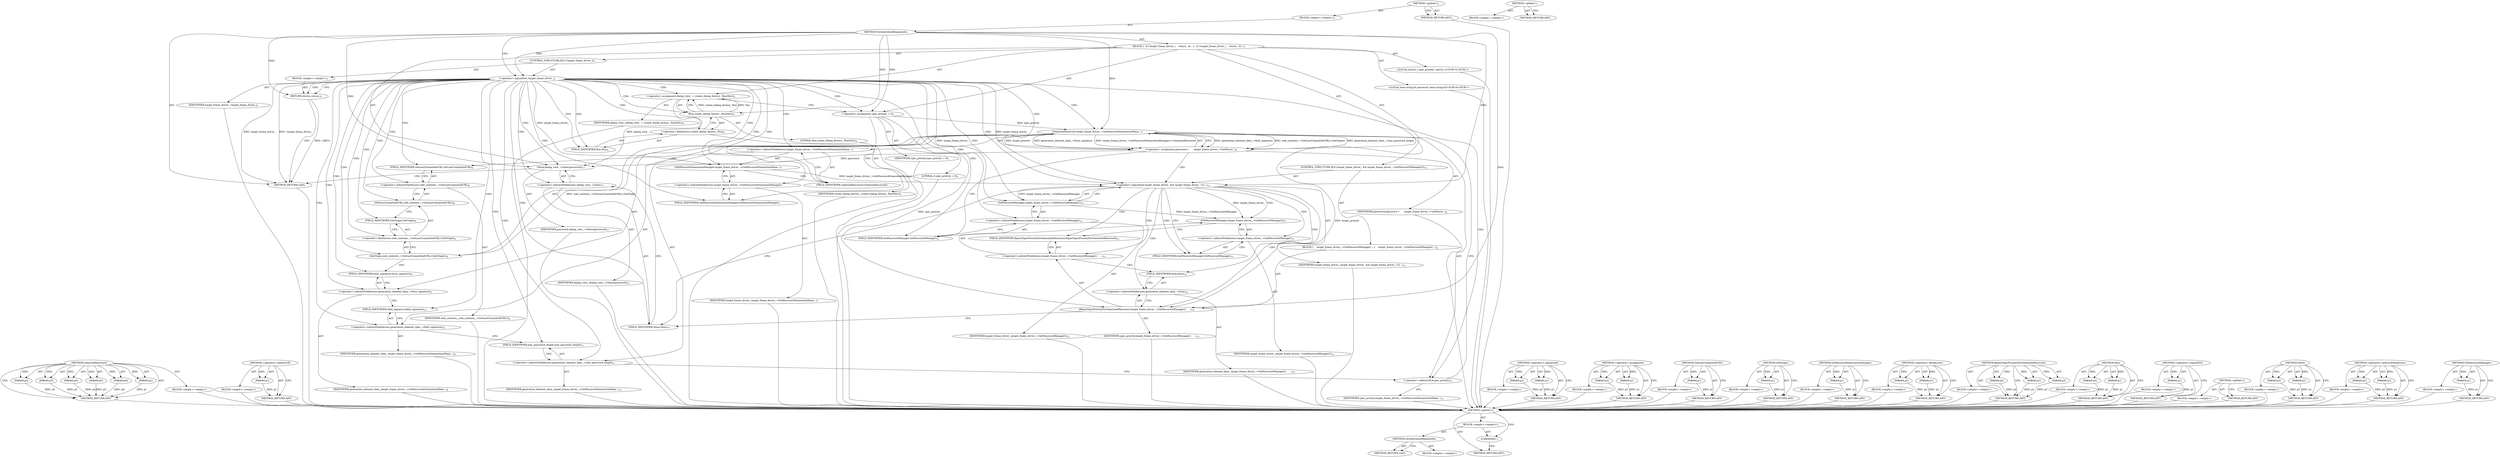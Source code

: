 digraph "&lt;global&gt;" {
vulnerable_118 [label=<(METHOD,GeneratePassword)>];
vulnerable_119 [label=<(PARAM,p1)>];
vulnerable_120 [label=<(PARAM,p2)>];
vulnerable_121 [label=<(PARAM,p3)>];
vulnerable_122 [label=<(PARAM,p4)>];
vulnerable_123 [label=<(PARAM,p5)>];
vulnerable_124 [label=<(PARAM,p6)>];
vulnerable_125 [label=<(BLOCK,&lt;empty&gt;,&lt;empty&gt;)>];
vulnerable_126 [label=<(METHOD_RETURN,ANY)>];
vulnerable_144 [label=<(METHOD,&lt;operator&gt;.addressOf)>];
vulnerable_145 [label=<(PARAM,p1)>];
vulnerable_146 [label=<(BLOCK,&lt;empty&gt;,&lt;empty&gt;)>];
vulnerable_147 [label=<(METHOD_RETURN,ANY)>];
vulnerable_6 [label=<(METHOD,&lt;global&gt;)<SUB>1</SUB>>];
vulnerable_7 [label=<(BLOCK,&lt;empty&gt;,&lt;empty&gt;)<SUB>1</SUB>>];
vulnerable_8 [label=<(METHOD,OnGenerationRequested)<SUB>1</SUB>>];
vulnerable_9 [label=<(BLOCK,{
  if (!target_frame_driver_)
    return;
  di...,{
  if (!target_frame_driver_)
    return;
  di...)<SUB>1</SUB>>];
vulnerable_10 [label=<(CONTROL_STRUCTURE,IF,if (!target_frame_driver_))<SUB>2</SUB>>];
vulnerable_11 [label=<(&lt;operator&gt;.logicalNot,!target_frame_driver_)<SUB>2</SUB>>];
vulnerable_12 [label=<(IDENTIFIER,target_frame_driver_,!target_frame_driver_)<SUB>2</SUB>>];
vulnerable_13 [label=<(BLOCK,&lt;empty&gt;,&lt;empty&gt;)<SUB>3</SUB>>];
vulnerable_14 [label=<(RETURN,return;,return;)<SUB>3</SUB>>];
vulnerable_15 [label=<(&lt;operator&gt;.assignment,dialog_view_ = create_dialog_factory_.Run(this))<SUB>4</SUB>>];
vulnerable_16 [label=<(IDENTIFIER,dialog_view_,dialog_view_ = create_dialog_factory_.Run(this))<SUB>4</SUB>>];
vulnerable_17 [label=<(Run,create_dialog_factory_.Run(this))<SUB>4</SUB>>];
vulnerable_18 [label=<(&lt;operator&gt;.fieldAccess,create_dialog_factory_.Run)<SUB>4</SUB>>];
vulnerable_19 [label=<(IDENTIFIER,create_dialog_factory_,create_dialog_factory_.Run(this))<SUB>4</SUB>>];
vulnerable_20 [label=<(FIELD_IDENTIFIER,Run,Run)<SUB>4</SUB>>];
vulnerable_21 [label=<(LITERAL,this,create_dialog_factory_.Run(this))<SUB>4</SUB>>];
vulnerable_22 [label="<(LOCAL,uint32_t spec_priority: uint32_t)<SUB>5</SUB>>"];
vulnerable_23 [label=<(&lt;operator&gt;.assignment,spec_priority = 0)<SUB>5</SUB>>];
vulnerable_24 [label=<(IDENTIFIER,spec_priority,spec_priority = 0)<SUB>5</SUB>>];
vulnerable_25 [label=<(LITERAL,0,spec_priority = 0)<SUB>5</SUB>>];
vulnerable_26 [label="<(LOCAL,base.string16 password: base.string16)<SUB>6</SUB>>"];
vulnerable_27 [label=<(&lt;operator&gt;.assignment,password =
      target_frame_driver_-&gt;GetPassw...)<SUB>6</SUB>>];
vulnerable_28 [label=<(IDENTIFIER,password,password =
      target_frame_driver_-&gt;GetPassw...)<SUB>6</SUB>>];
vulnerable_29 [label=<(GeneratePassword,target_frame_driver_-&gt;GetPasswordGenerationMana...)<SUB>7</SUB>>];
vulnerable_30 [label=<(&lt;operator&gt;.indirectFieldAccess,target_frame_driver_-&gt;GetPasswordGenerationMana...)<SUB>7</SUB>>];
vulnerable_31 [label=<(GetPasswordGenerationManager,target_frame_driver_-&gt;GetPasswordGenerationMana...)<SUB>7</SUB>>];
vulnerable_32 [label=<(&lt;operator&gt;.indirectFieldAccess,target_frame_driver_-&gt;GetPasswordGenerationManager)<SUB>7</SUB>>];
vulnerable_33 [label=<(IDENTIFIER,target_frame_driver_,target_frame_driver_-&gt;GetPasswordGenerationMana...)<SUB>7</SUB>>];
vulnerable_34 [label=<(FIELD_IDENTIFIER,GetPasswordGenerationManager,GetPasswordGenerationManager)<SUB>7</SUB>>];
vulnerable_35 [label=<(FIELD_IDENTIFIER,GeneratePassword,GeneratePassword)<SUB>7</SUB>>];
vulnerable_36 [label=<(GetOrigin,web_contents_-&gt;GetLastCommittedURL().GetOrigin())<SUB>8</SUB>>];
vulnerable_37 [label=<(&lt;operator&gt;.fieldAccess,web_contents_-&gt;GetLastCommittedURL().GetOrigin)<SUB>8</SUB>>];
vulnerable_38 [label=<(GetLastCommittedURL,web_contents_-&gt;GetLastCommittedURL())<SUB>8</SUB>>];
vulnerable_39 [label=<(&lt;operator&gt;.indirectFieldAccess,web_contents_-&gt;GetLastCommittedURL)<SUB>8</SUB>>];
vulnerable_40 [label=<(IDENTIFIER,web_contents_,web_contents_-&gt;GetLastCommittedURL())<SUB>8</SUB>>];
vulnerable_41 [label=<(FIELD_IDENTIFIER,GetLastCommittedURL,GetLastCommittedURL)<SUB>8</SUB>>];
vulnerable_42 [label=<(FIELD_IDENTIFIER,GetOrigin,GetOrigin)<SUB>8</SUB>>];
vulnerable_43 [label=<(&lt;operator&gt;.indirectFieldAccess,generation_element_data_-&gt;form_signature)<SUB>9</SUB>>];
vulnerable_44 [label=<(IDENTIFIER,generation_element_data_,target_frame_driver_-&gt;GetPasswordGenerationMana...)<SUB>9</SUB>>];
vulnerable_45 [label=<(FIELD_IDENTIFIER,form_signature,form_signature)<SUB>9</SUB>>];
vulnerable_46 [label=<(&lt;operator&gt;.indirectFieldAccess,generation_element_data_-&gt;field_signature)<SUB>10</SUB>>];
vulnerable_47 [label=<(IDENTIFIER,generation_element_data_,target_frame_driver_-&gt;GetPasswordGenerationMana...)<SUB>10</SUB>>];
vulnerable_48 [label=<(FIELD_IDENTIFIER,field_signature,field_signature)<SUB>10</SUB>>];
vulnerable_49 [label=<(&lt;operator&gt;.indirectFieldAccess,generation_element_data_-&gt;max_password_length)<SUB>11</SUB>>];
vulnerable_50 [label=<(IDENTIFIER,generation_element_data_,target_frame_driver_-&gt;GetPasswordGenerationMana...)<SUB>11</SUB>>];
vulnerable_51 [label=<(FIELD_IDENTIFIER,max_password_length,max_password_length)<SUB>11</SUB>>];
vulnerable_52 [label=<(&lt;operator&gt;.addressOf,&amp;spec_priority)<SUB>11</SUB>>];
vulnerable_53 [label=<(IDENTIFIER,spec_priority,target_frame_driver_-&gt;GetPasswordGenerationMana...)<SUB>11</SUB>>];
vulnerable_54 [label=<(CONTROL_STRUCTURE,IF,if (target_frame_driver_ &amp;&amp; target_frame_driver_-&gt;GetPasswordManager()))<SUB>12</SUB>>];
vulnerable_55 [label=<(&lt;operator&gt;.logicalAnd,target_frame_driver_ &amp;&amp; target_frame_driver_-&gt;G...)<SUB>12</SUB>>];
vulnerable_56 [label=<(IDENTIFIER,target_frame_driver_,target_frame_driver_ &amp;&amp; target_frame_driver_-&gt;G...)<SUB>12</SUB>>];
vulnerable_57 [label=<(GetPasswordManager,target_frame_driver_-&gt;GetPasswordManager())<SUB>12</SUB>>];
vulnerable_58 [label=<(&lt;operator&gt;.indirectFieldAccess,target_frame_driver_-&gt;GetPasswordManager)<SUB>12</SUB>>];
vulnerable_59 [label=<(IDENTIFIER,target_frame_driver_,target_frame_driver_-&gt;GetPasswordManager())<SUB>12</SUB>>];
vulnerable_60 [label=<(FIELD_IDENTIFIER,GetPasswordManager,GetPasswordManager)<SUB>12</SUB>>];
vulnerable_61 [label=<(BLOCK,{
    target_frame_driver_-&gt;GetPasswordManager(...,{
    target_frame_driver_-&gt;GetPasswordManager(...)<SUB>12</SUB>>];
vulnerable_62 [label=<(ReportSpecPriorityForGeneratedPassword,target_frame_driver_-&gt;GetPasswordManager()
    ...)<SUB>13</SUB>>];
vulnerable_63 [label=<(&lt;operator&gt;.indirectFieldAccess,target_frame_driver_-&gt;GetPasswordManager()
    ...)<SUB>13</SUB>>];
vulnerable_64 [label=<(GetPasswordManager,target_frame_driver_-&gt;GetPasswordManager())<SUB>13</SUB>>];
vulnerable_65 [label=<(&lt;operator&gt;.indirectFieldAccess,target_frame_driver_-&gt;GetPasswordManager)<SUB>13</SUB>>];
vulnerable_66 [label=<(IDENTIFIER,target_frame_driver_,target_frame_driver_-&gt;GetPasswordManager())<SUB>13</SUB>>];
vulnerable_67 [label=<(FIELD_IDENTIFIER,GetPasswordManager,GetPasswordManager)<SUB>13</SUB>>];
vulnerable_68 [label=<(FIELD_IDENTIFIER,ReportSpecPriorityForGeneratedPassword,ReportSpecPriorityForGeneratedPassword)<SUB>13</SUB>>];
vulnerable_69 [label=<(&lt;operator&gt;.indirectFieldAccess,generation_element_data_-&gt;form)<SUB>14</SUB>>];
vulnerable_70 [label=<(IDENTIFIER,generation_element_data_,target_frame_driver_-&gt;GetPasswordManager()
    ...)<SUB>14</SUB>>];
vulnerable_71 [label=<(FIELD_IDENTIFIER,form,form)<SUB>14</SUB>>];
vulnerable_72 [label=<(IDENTIFIER,spec_priority,target_frame_driver_-&gt;GetPasswordManager()
    ...)<SUB>15</SUB>>];
vulnerable_73 [label=<(Show,dialog_view_-&gt;Show(password))<SUB>17</SUB>>];
vulnerable_74 [label=<(&lt;operator&gt;.indirectFieldAccess,dialog_view_-&gt;Show)<SUB>17</SUB>>];
vulnerable_75 [label=<(IDENTIFIER,dialog_view_,dialog_view_-&gt;Show(password))<SUB>17</SUB>>];
vulnerable_76 [label=<(FIELD_IDENTIFIER,Show,Show)<SUB>17</SUB>>];
vulnerable_77 [label=<(IDENTIFIER,password,dialog_view_-&gt;Show(password))<SUB>17</SUB>>];
vulnerable_78 [label=<(METHOD_RETURN,void)<SUB>1</SUB>>];
vulnerable_80 [label=<(METHOD_RETURN,ANY)<SUB>1</SUB>>];
vulnerable_148 [label=<(METHOD,&lt;operator&gt;.logicalAnd)>];
vulnerable_149 [label=<(PARAM,p1)>];
vulnerable_150 [label=<(PARAM,p2)>];
vulnerable_151 [label=<(BLOCK,&lt;empty&gt;,&lt;empty&gt;)>];
vulnerable_152 [label=<(METHOD_RETURN,ANY)>];
vulnerable_103 [label=<(METHOD,&lt;operator&gt;.assignment)>];
vulnerable_104 [label=<(PARAM,p1)>];
vulnerable_105 [label=<(PARAM,p2)>];
vulnerable_106 [label=<(BLOCK,&lt;empty&gt;,&lt;empty&gt;)>];
vulnerable_107 [label=<(METHOD_RETURN,ANY)>];
vulnerable_140 [label=<(METHOD,GetLastCommittedURL)>];
vulnerable_141 [label=<(PARAM,p1)>];
vulnerable_142 [label=<(BLOCK,&lt;empty&gt;,&lt;empty&gt;)>];
vulnerable_143 [label=<(METHOD_RETURN,ANY)>];
vulnerable_136 [label=<(METHOD,GetOrigin)>];
vulnerable_137 [label=<(PARAM,p1)>];
vulnerable_138 [label=<(BLOCK,&lt;empty&gt;,&lt;empty&gt;)>];
vulnerable_139 [label=<(METHOD_RETURN,ANY)>];
vulnerable_132 [label=<(METHOD,GetPasswordGenerationManager)>];
vulnerable_133 [label=<(PARAM,p1)>];
vulnerable_134 [label=<(BLOCK,&lt;empty&gt;,&lt;empty&gt;)>];
vulnerable_135 [label=<(METHOD_RETURN,ANY)>];
vulnerable_113 [label=<(METHOD,&lt;operator&gt;.fieldAccess)>];
vulnerable_114 [label=<(PARAM,p1)>];
vulnerable_115 [label=<(PARAM,p2)>];
vulnerable_116 [label=<(BLOCK,&lt;empty&gt;,&lt;empty&gt;)>];
vulnerable_117 [label=<(METHOD_RETURN,ANY)>];
vulnerable_157 [label=<(METHOD,ReportSpecPriorityForGeneratedPassword)>];
vulnerable_158 [label=<(PARAM,p1)>];
vulnerable_159 [label=<(PARAM,p2)>];
vulnerable_160 [label=<(PARAM,p3)>];
vulnerable_161 [label=<(BLOCK,&lt;empty&gt;,&lt;empty&gt;)>];
vulnerable_162 [label=<(METHOD_RETURN,ANY)>];
vulnerable_108 [label=<(METHOD,Run)>];
vulnerable_109 [label=<(PARAM,p1)>];
vulnerable_110 [label=<(PARAM,p2)>];
vulnerable_111 [label=<(BLOCK,&lt;empty&gt;,&lt;empty&gt;)>];
vulnerable_112 [label=<(METHOD_RETURN,ANY)>];
vulnerable_99 [label=<(METHOD,&lt;operator&gt;.logicalNot)>];
vulnerable_100 [label=<(PARAM,p1)>];
vulnerable_101 [label=<(BLOCK,&lt;empty&gt;,&lt;empty&gt;)>];
vulnerable_102 [label=<(METHOD_RETURN,ANY)>];
vulnerable_93 [label=<(METHOD,&lt;global&gt;)<SUB>1</SUB>>];
vulnerable_94 [label=<(BLOCK,&lt;empty&gt;,&lt;empty&gt;)>];
vulnerable_95 [label=<(METHOD_RETURN,ANY)>];
vulnerable_163 [label=<(METHOD,Show)>];
vulnerable_164 [label=<(PARAM,p1)>];
vulnerable_165 [label=<(PARAM,p2)>];
vulnerable_166 [label=<(BLOCK,&lt;empty&gt;,&lt;empty&gt;)>];
vulnerable_167 [label=<(METHOD_RETURN,ANY)>];
vulnerable_127 [label=<(METHOD,&lt;operator&gt;.indirectFieldAccess)>];
vulnerable_128 [label=<(PARAM,p1)>];
vulnerable_129 [label=<(PARAM,p2)>];
vulnerable_130 [label=<(BLOCK,&lt;empty&gt;,&lt;empty&gt;)>];
vulnerable_131 [label=<(METHOD_RETURN,ANY)>];
vulnerable_153 [label=<(METHOD,GetPasswordManager)>];
vulnerable_154 [label=<(PARAM,p1)>];
vulnerable_155 [label=<(BLOCK,&lt;empty&gt;,&lt;empty&gt;)>];
vulnerable_156 [label=<(METHOD_RETURN,ANY)>];
fixed_6 [label=<(METHOD,&lt;global&gt;)<SUB>1</SUB>>];
fixed_7 [label=<(BLOCK,&lt;empty&gt;,&lt;empty&gt;)<SUB>1</SUB>>];
fixed_8 [label=<(METHOD,OnGenerationRequested)<SUB>1</SUB>>];
fixed_9 [label=<(BLOCK,&lt;empty&gt;,&lt;empty&gt;)>];
fixed_10 [label=<(METHOD_RETURN,void)<SUB>1</SUB>>];
fixed_12 [label=<(UNKNOWN,,)>];
fixed_13 [label=<(METHOD_RETURN,ANY)<SUB>1</SUB>>];
fixed_20 [label=<(METHOD,&lt;global&gt;)<SUB>1</SUB>>];
fixed_21 [label=<(BLOCK,&lt;empty&gt;,&lt;empty&gt;)>];
fixed_22 [label=<(METHOD_RETURN,ANY)>];
vulnerable_118 -> vulnerable_119  [key=0, label="AST: "];
vulnerable_118 -> vulnerable_119  [key=1, label="DDG: "];
vulnerable_118 -> vulnerable_125  [key=0, label="AST: "];
vulnerable_118 -> vulnerable_120  [key=0, label="AST: "];
vulnerable_118 -> vulnerable_120  [key=1, label="DDG: "];
vulnerable_118 -> vulnerable_126  [key=0, label="AST: "];
vulnerable_118 -> vulnerable_126  [key=1, label="CFG: "];
vulnerable_118 -> vulnerable_121  [key=0, label="AST: "];
vulnerable_118 -> vulnerable_121  [key=1, label="DDG: "];
vulnerable_118 -> vulnerable_122  [key=0, label="AST: "];
vulnerable_118 -> vulnerable_122  [key=1, label="DDG: "];
vulnerable_118 -> vulnerable_123  [key=0, label="AST: "];
vulnerable_118 -> vulnerable_123  [key=1, label="DDG: "];
vulnerable_118 -> vulnerable_124  [key=0, label="AST: "];
vulnerable_118 -> vulnerable_124  [key=1, label="DDG: "];
vulnerable_119 -> vulnerable_126  [key=0, label="DDG: p1"];
vulnerable_120 -> vulnerable_126  [key=0, label="DDG: p2"];
vulnerable_121 -> vulnerable_126  [key=0, label="DDG: p3"];
vulnerable_122 -> vulnerable_126  [key=0, label="DDG: p4"];
vulnerable_123 -> vulnerable_126  [key=0, label="DDG: p5"];
vulnerable_124 -> vulnerable_126  [key=0, label="DDG: p6"];
vulnerable_125 -> fixed_6  [key=0];
vulnerable_126 -> fixed_6  [key=0];
vulnerable_144 -> vulnerable_145  [key=0, label="AST: "];
vulnerable_144 -> vulnerable_145  [key=1, label="DDG: "];
vulnerable_144 -> vulnerable_146  [key=0, label="AST: "];
vulnerable_144 -> vulnerable_147  [key=0, label="AST: "];
vulnerable_144 -> vulnerable_147  [key=1, label="CFG: "];
vulnerable_145 -> vulnerable_147  [key=0, label="DDG: p1"];
vulnerable_146 -> fixed_6  [key=0];
vulnerable_147 -> fixed_6  [key=0];
vulnerable_6 -> vulnerable_7  [key=0, label="AST: "];
vulnerable_6 -> vulnerable_80  [key=0, label="AST: "];
vulnerable_6 -> vulnerable_80  [key=1, label="CFG: "];
vulnerable_7 -> vulnerable_8  [key=0, label="AST: "];
vulnerable_8 -> vulnerable_9  [key=0, label="AST: "];
vulnerable_8 -> vulnerable_78  [key=0, label="AST: "];
vulnerable_8 -> vulnerable_11  [key=0, label="CFG: "];
vulnerable_8 -> vulnerable_11  [key=1, label="DDG: "];
vulnerable_8 -> vulnerable_23  [key=0, label="DDG: "];
vulnerable_8 -> vulnerable_73  [key=0, label="DDG: "];
vulnerable_8 -> vulnerable_14  [key=0, label="DDG: "];
vulnerable_8 -> vulnerable_17  [key=0, label="DDG: "];
vulnerable_8 -> vulnerable_29  [key=0, label="DDG: "];
vulnerable_8 -> vulnerable_55  [key=0, label="DDG: "];
vulnerable_8 -> vulnerable_62  [key=0, label="DDG: "];
vulnerable_9 -> vulnerable_10  [key=0, label="AST: "];
vulnerable_9 -> vulnerable_15  [key=0, label="AST: "];
vulnerable_9 -> vulnerable_22  [key=0, label="AST: "];
vulnerable_9 -> vulnerable_23  [key=0, label="AST: "];
vulnerable_9 -> vulnerable_26  [key=0, label="AST: "];
vulnerable_9 -> vulnerable_27  [key=0, label="AST: "];
vulnerable_9 -> vulnerable_54  [key=0, label="AST: "];
vulnerable_9 -> vulnerable_73  [key=0, label="AST: "];
vulnerable_10 -> vulnerable_11  [key=0, label="AST: "];
vulnerable_10 -> vulnerable_13  [key=0, label="AST: "];
vulnerable_11 -> vulnerable_12  [key=0, label="AST: "];
vulnerable_11 -> vulnerable_14  [key=0, label="CFG: "];
vulnerable_11 -> vulnerable_14  [key=1, label="CDG: "];
vulnerable_11 -> vulnerable_20  [key=0, label="CFG: "];
vulnerable_11 -> vulnerable_20  [key=1, label="CDG: "];
vulnerable_11 -> vulnerable_78  [key=0, label="DDG: target_frame_driver_"];
vulnerable_11 -> vulnerable_78  [key=1, label="DDG: !target_frame_driver_"];
vulnerable_11 -> vulnerable_55  [key=0, label="DDG: target_frame_driver_"];
vulnerable_11 -> vulnerable_55  [key=1, label="CDG: "];
vulnerable_11 -> vulnerable_57  [key=0, label="DDG: target_frame_driver_"];
vulnerable_11 -> vulnerable_57  [key=1, label="CDG: "];
vulnerable_11 -> vulnerable_31  [key=0, label="DDG: target_frame_driver_"];
vulnerable_11 -> vulnerable_31  [key=1, label="CDG: "];
vulnerable_11 -> vulnerable_17  [key=0, label="CDG: "];
vulnerable_11 -> vulnerable_15  [key=0, label="CDG: "];
vulnerable_11 -> vulnerable_30  [key=0, label="CDG: "];
vulnerable_11 -> vulnerable_34  [key=0, label="CDG: "];
vulnerable_11 -> vulnerable_48  [key=0, label="CDG: "];
vulnerable_11 -> vulnerable_32  [key=0, label="CDG: "];
vulnerable_11 -> vulnerable_49  [key=0, label="CDG: "];
vulnerable_11 -> vulnerable_73  [key=0, label="CDG: "];
vulnerable_11 -> vulnerable_42  [key=0, label="CDG: "];
vulnerable_11 -> vulnerable_51  [key=0, label="CDG: "];
vulnerable_11 -> vulnerable_52  [key=0, label="CDG: "];
vulnerable_11 -> vulnerable_37  [key=0, label="CDG: "];
vulnerable_11 -> vulnerable_46  [key=0, label="CDG: "];
vulnerable_11 -> vulnerable_38  [key=0, label="CDG: "];
vulnerable_11 -> vulnerable_74  [key=0, label="CDG: "];
vulnerable_11 -> vulnerable_45  [key=0, label="CDG: "];
vulnerable_11 -> vulnerable_27  [key=0, label="CDG: "];
vulnerable_11 -> vulnerable_29  [key=0, label="CDG: "];
vulnerable_11 -> vulnerable_76  [key=0, label="CDG: "];
vulnerable_11 -> vulnerable_18  [key=0, label="CDG: "];
vulnerable_11 -> vulnerable_35  [key=0, label="CDG: "];
vulnerable_11 -> vulnerable_43  [key=0, label="CDG: "];
vulnerable_11 -> vulnerable_23  [key=0, label="CDG: "];
vulnerable_11 -> vulnerable_36  [key=0, label="CDG: "];
vulnerable_11 -> vulnerable_41  [key=0, label="CDG: "];
vulnerable_11 -> vulnerable_39  [key=0, label="CDG: "];
vulnerable_11 -> vulnerable_60  [key=0, label="CDG: "];
vulnerable_11 -> vulnerable_58  [key=0, label="CDG: "];
vulnerable_12 -> fixed_6  [key=0];
vulnerable_13 -> vulnerable_14  [key=0, label="AST: "];
vulnerable_14 -> vulnerable_78  [key=0, label="CFG: "];
vulnerable_14 -> vulnerable_78  [key=1, label="DDG: &lt;RET&gt;"];
vulnerable_15 -> vulnerable_16  [key=0, label="AST: "];
vulnerable_15 -> vulnerable_17  [key=0, label="AST: "];
vulnerable_15 -> vulnerable_23  [key=0, label="CFG: "];
vulnerable_15 -> vulnerable_73  [key=0, label="DDG: dialog_view_"];
vulnerable_16 -> fixed_6  [key=0];
vulnerable_17 -> vulnerable_18  [key=0, label="AST: "];
vulnerable_17 -> vulnerable_21  [key=0, label="AST: "];
vulnerable_17 -> vulnerable_15  [key=0, label="CFG: "];
vulnerable_17 -> vulnerable_15  [key=1, label="DDG: create_dialog_factory_.Run"];
vulnerable_17 -> vulnerable_15  [key=2, label="DDG: this"];
vulnerable_18 -> vulnerable_19  [key=0, label="AST: "];
vulnerable_18 -> vulnerable_20  [key=0, label="AST: "];
vulnerable_18 -> vulnerable_17  [key=0, label="CFG: "];
vulnerable_19 -> fixed_6  [key=0];
vulnerable_20 -> vulnerable_18  [key=0, label="CFG: "];
vulnerable_21 -> fixed_6  [key=0];
vulnerable_22 -> fixed_6  [key=0];
vulnerable_23 -> vulnerable_24  [key=0, label="AST: "];
vulnerable_23 -> vulnerable_25  [key=0, label="AST: "];
vulnerable_23 -> vulnerable_34  [key=0, label="CFG: "];
vulnerable_23 -> vulnerable_29  [key=0, label="DDG: spec_priority"];
vulnerable_23 -> vulnerable_62  [key=0, label="DDG: spec_priority"];
vulnerable_24 -> fixed_6  [key=0];
vulnerable_25 -> fixed_6  [key=0];
vulnerable_26 -> fixed_6  [key=0];
vulnerable_27 -> vulnerable_28  [key=0, label="AST: "];
vulnerable_27 -> vulnerable_29  [key=0, label="AST: "];
vulnerable_27 -> vulnerable_55  [key=0, label="CFG: "];
vulnerable_27 -> vulnerable_60  [key=0, label="CFG: "];
vulnerable_27 -> vulnerable_73  [key=0, label="DDG: password"];
vulnerable_28 -> fixed_6  [key=0];
vulnerable_29 -> vulnerable_30  [key=0, label="AST: "];
vulnerable_29 -> vulnerable_36  [key=0, label="AST: "];
vulnerable_29 -> vulnerable_43  [key=0, label="AST: "];
vulnerable_29 -> vulnerable_46  [key=0, label="AST: "];
vulnerable_29 -> vulnerable_49  [key=0, label="AST: "];
vulnerable_29 -> vulnerable_52  [key=0, label="AST: "];
vulnerable_29 -> vulnerable_27  [key=0, label="CFG: "];
vulnerable_29 -> vulnerable_27  [key=1, label="DDG: generation_element_data_-&gt;field_signature"];
vulnerable_29 -> vulnerable_27  [key=2, label="DDG: web_contents_-&gt;GetLastCommittedURL().GetOrigin()"];
vulnerable_29 -> vulnerable_27  [key=3, label="DDG: generation_element_data_-&gt;max_password_length"];
vulnerable_29 -> vulnerable_27  [key=4, label="DDG: &amp;spec_priority"];
vulnerable_29 -> vulnerable_27  [key=5, label="DDG: generation_element_data_-&gt;form_signature"];
vulnerable_29 -> vulnerable_27  [key=6, label="DDG: target_frame_driver_-&gt;GetPasswordGenerationManager()-&gt;GeneratePassword"];
vulnerable_29 -> vulnerable_62  [key=0, label="DDG: &amp;spec_priority"];
vulnerable_30 -> vulnerable_31  [key=0, label="AST: "];
vulnerable_30 -> vulnerable_35  [key=0, label="AST: "];
vulnerable_30 -> vulnerable_41  [key=0, label="CFG: "];
vulnerable_31 -> vulnerable_32  [key=0, label="AST: "];
vulnerable_31 -> vulnerable_35  [key=0, label="CFG: "];
vulnerable_31 -> vulnerable_55  [key=0, label="DDG: target_frame_driver_-&gt;GetPasswordGenerationManager"];
vulnerable_32 -> vulnerable_33  [key=0, label="AST: "];
vulnerable_32 -> vulnerable_34  [key=0, label="AST: "];
vulnerable_32 -> vulnerable_31  [key=0, label="CFG: "];
vulnerable_33 -> fixed_6  [key=0];
vulnerable_34 -> vulnerable_32  [key=0, label="CFG: "];
vulnerable_35 -> vulnerable_30  [key=0, label="CFG: "];
vulnerable_36 -> vulnerable_37  [key=0, label="AST: "];
vulnerable_36 -> vulnerable_45  [key=0, label="CFG: "];
vulnerable_36 -> vulnerable_29  [key=0, label="DDG: web_contents_-&gt;GetLastCommittedURL().GetOrigin"];
vulnerable_37 -> vulnerable_38  [key=0, label="AST: "];
vulnerable_37 -> vulnerable_42  [key=0, label="AST: "];
vulnerable_37 -> vulnerable_36  [key=0, label="CFG: "];
vulnerable_38 -> vulnerable_39  [key=0, label="AST: "];
vulnerable_38 -> vulnerable_42  [key=0, label="CFG: "];
vulnerable_39 -> vulnerable_40  [key=0, label="AST: "];
vulnerable_39 -> vulnerable_41  [key=0, label="AST: "];
vulnerable_39 -> vulnerable_38  [key=0, label="CFG: "];
vulnerable_40 -> fixed_6  [key=0];
vulnerable_41 -> vulnerable_39  [key=0, label="CFG: "];
vulnerable_42 -> vulnerable_37  [key=0, label="CFG: "];
vulnerable_43 -> vulnerable_44  [key=0, label="AST: "];
vulnerable_43 -> vulnerable_45  [key=0, label="AST: "];
vulnerable_43 -> vulnerable_48  [key=0, label="CFG: "];
vulnerable_44 -> fixed_6  [key=0];
vulnerable_45 -> vulnerable_43  [key=0, label="CFG: "];
vulnerable_46 -> vulnerable_47  [key=0, label="AST: "];
vulnerable_46 -> vulnerable_48  [key=0, label="AST: "];
vulnerable_46 -> vulnerable_51  [key=0, label="CFG: "];
vulnerable_47 -> fixed_6  [key=0];
vulnerable_48 -> vulnerable_46  [key=0, label="CFG: "];
vulnerable_49 -> vulnerable_50  [key=0, label="AST: "];
vulnerable_49 -> vulnerable_51  [key=0, label="AST: "];
vulnerable_49 -> vulnerable_52  [key=0, label="CFG: "];
vulnerable_50 -> fixed_6  [key=0];
vulnerable_51 -> vulnerable_49  [key=0, label="CFG: "];
vulnerable_52 -> vulnerable_53  [key=0, label="AST: "];
vulnerable_52 -> vulnerable_29  [key=0, label="CFG: "];
vulnerable_53 -> fixed_6  [key=0];
vulnerable_54 -> vulnerable_55  [key=0, label="AST: "];
vulnerable_54 -> vulnerable_61  [key=0, label="AST: "];
vulnerable_55 -> vulnerable_56  [key=0, label="AST: "];
vulnerable_55 -> vulnerable_57  [key=0, label="AST: "];
vulnerable_55 -> vulnerable_67  [key=0, label="CFG: "];
vulnerable_55 -> vulnerable_67  [key=1, label="CDG: "];
vulnerable_55 -> vulnerable_76  [key=0, label="CFG: "];
vulnerable_55 -> vulnerable_64  [key=0, label="DDG: target_frame_driver_"];
vulnerable_55 -> vulnerable_64  [key=1, label="CDG: "];
vulnerable_55 -> vulnerable_68  [key=0, label="CDG: "];
vulnerable_55 -> vulnerable_69  [key=0, label="CDG: "];
vulnerable_55 -> vulnerable_65  [key=0, label="CDG: "];
vulnerable_55 -> vulnerable_71  [key=0, label="CDG: "];
vulnerable_55 -> vulnerable_63  [key=0, label="CDG: "];
vulnerable_55 -> vulnerable_62  [key=0, label="CDG: "];
vulnerable_56 -> fixed_6  [key=0];
vulnerable_57 -> vulnerable_58  [key=0, label="AST: "];
vulnerable_57 -> vulnerable_55  [key=0, label="CFG: "];
vulnerable_57 -> vulnerable_55  [key=1, label="DDG: target_frame_driver_-&gt;GetPasswordManager"];
vulnerable_57 -> vulnerable_64  [key=0, label="DDG: target_frame_driver_-&gt;GetPasswordManager"];
vulnerable_58 -> vulnerable_59  [key=0, label="AST: "];
vulnerable_58 -> vulnerable_60  [key=0, label="AST: "];
vulnerable_58 -> vulnerable_57  [key=0, label="CFG: "];
vulnerable_59 -> fixed_6  [key=0];
vulnerable_60 -> vulnerable_58  [key=0, label="CFG: "];
vulnerable_61 -> vulnerable_62  [key=0, label="AST: "];
vulnerable_62 -> vulnerable_63  [key=0, label="AST: "];
vulnerable_62 -> vulnerable_69  [key=0, label="AST: "];
vulnerable_62 -> vulnerable_72  [key=0, label="AST: "];
vulnerable_62 -> vulnerable_76  [key=0, label="CFG: "];
vulnerable_63 -> vulnerable_64  [key=0, label="AST: "];
vulnerable_63 -> vulnerable_68  [key=0, label="AST: "];
vulnerable_63 -> vulnerable_71  [key=0, label="CFG: "];
vulnerable_64 -> vulnerable_65  [key=0, label="AST: "];
vulnerable_64 -> vulnerable_68  [key=0, label="CFG: "];
vulnerable_65 -> vulnerable_66  [key=0, label="AST: "];
vulnerable_65 -> vulnerable_67  [key=0, label="AST: "];
vulnerable_65 -> vulnerable_64  [key=0, label="CFG: "];
vulnerable_66 -> fixed_6  [key=0];
vulnerable_67 -> vulnerable_65  [key=0, label="CFG: "];
vulnerable_68 -> vulnerable_63  [key=0, label="CFG: "];
vulnerable_69 -> vulnerable_70  [key=0, label="AST: "];
vulnerable_69 -> vulnerable_71  [key=0, label="AST: "];
vulnerable_69 -> vulnerable_62  [key=0, label="CFG: "];
vulnerable_70 -> fixed_6  [key=0];
vulnerable_71 -> vulnerable_69  [key=0, label="CFG: "];
vulnerable_72 -> fixed_6  [key=0];
vulnerable_73 -> vulnerable_74  [key=0, label="AST: "];
vulnerable_73 -> vulnerable_77  [key=0, label="AST: "];
vulnerable_73 -> vulnerable_78  [key=0, label="CFG: "];
vulnerable_74 -> vulnerable_75  [key=0, label="AST: "];
vulnerable_74 -> vulnerable_76  [key=0, label="AST: "];
vulnerable_74 -> vulnerable_73  [key=0, label="CFG: "];
vulnerable_75 -> fixed_6  [key=0];
vulnerable_76 -> vulnerable_74  [key=0, label="CFG: "];
vulnerable_77 -> fixed_6  [key=0];
vulnerable_78 -> fixed_6  [key=0];
vulnerable_80 -> fixed_6  [key=0];
vulnerable_148 -> vulnerable_149  [key=0, label="AST: "];
vulnerable_148 -> vulnerable_149  [key=1, label="DDG: "];
vulnerable_148 -> vulnerable_151  [key=0, label="AST: "];
vulnerable_148 -> vulnerable_150  [key=0, label="AST: "];
vulnerable_148 -> vulnerable_150  [key=1, label="DDG: "];
vulnerable_148 -> vulnerable_152  [key=0, label="AST: "];
vulnerable_148 -> vulnerable_152  [key=1, label="CFG: "];
vulnerable_149 -> vulnerable_152  [key=0, label="DDG: p1"];
vulnerable_150 -> vulnerable_152  [key=0, label="DDG: p2"];
vulnerable_151 -> fixed_6  [key=0];
vulnerable_152 -> fixed_6  [key=0];
vulnerable_103 -> vulnerable_104  [key=0, label="AST: "];
vulnerable_103 -> vulnerable_104  [key=1, label="DDG: "];
vulnerable_103 -> vulnerable_106  [key=0, label="AST: "];
vulnerable_103 -> vulnerable_105  [key=0, label="AST: "];
vulnerable_103 -> vulnerable_105  [key=1, label="DDG: "];
vulnerable_103 -> vulnerable_107  [key=0, label="AST: "];
vulnerable_103 -> vulnerable_107  [key=1, label="CFG: "];
vulnerable_104 -> vulnerable_107  [key=0, label="DDG: p1"];
vulnerable_105 -> vulnerable_107  [key=0, label="DDG: p2"];
vulnerable_106 -> fixed_6  [key=0];
vulnerable_107 -> fixed_6  [key=0];
vulnerable_140 -> vulnerable_141  [key=0, label="AST: "];
vulnerable_140 -> vulnerable_141  [key=1, label="DDG: "];
vulnerable_140 -> vulnerable_142  [key=0, label="AST: "];
vulnerable_140 -> vulnerable_143  [key=0, label="AST: "];
vulnerable_140 -> vulnerable_143  [key=1, label="CFG: "];
vulnerable_141 -> vulnerable_143  [key=0, label="DDG: p1"];
vulnerable_142 -> fixed_6  [key=0];
vulnerable_143 -> fixed_6  [key=0];
vulnerable_136 -> vulnerable_137  [key=0, label="AST: "];
vulnerable_136 -> vulnerable_137  [key=1, label="DDG: "];
vulnerable_136 -> vulnerable_138  [key=0, label="AST: "];
vulnerable_136 -> vulnerable_139  [key=0, label="AST: "];
vulnerable_136 -> vulnerable_139  [key=1, label="CFG: "];
vulnerable_137 -> vulnerable_139  [key=0, label="DDG: p1"];
vulnerable_138 -> fixed_6  [key=0];
vulnerable_139 -> fixed_6  [key=0];
vulnerable_132 -> vulnerable_133  [key=0, label="AST: "];
vulnerable_132 -> vulnerable_133  [key=1, label="DDG: "];
vulnerable_132 -> vulnerable_134  [key=0, label="AST: "];
vulnerable_132 -> vulnerable_135  [key=0, label="AST: "];
vulnerable_132 -> vulnerable_135  [key=1, label="CFG: "];
vulnerable_133 -> vulnerable_135  [key=0, label="DDG: p1"];
vulnerable_134 -> fixed_6  [key=0];
vulnerable_135 -> fixed_6  [key=0];
vulnerable_113 -> vulnerable_114  [key=0, label="AST: "];
vulnerable_113 -> vulnerable_114  [key=1, label="DDG: "];
vulnerable_113 -> vulnerable_116  [key=0, label="AST: "];
vulnerable_113 -> vulnerable_115  [key=0, label="AST: "];
vulnerable_113 -> vulnerable_115  [key=1, label="DDG: "];
vulnerable_113 -> vulnerable_117  [key=0, label="AST: "];
vulnerable_113 -> vulnerable_117  [key=1, label="CFG: "];
vulnerable_114 -> vulnerable_117  [key=0, label="DDG: p1"];
vulnerable_115 -> vulnerable_117  [key=0, label="DDG: p2"];
vulnerable_116 -> fixed_6  [key=0];
vulnerable_117 -> fixed_6  [key=0];
vulnerable_157 -> vulnerable_158  [key=0, label="AST: "];
vulnerable_157 -> vulnerable_158  [key=1, label="DDG: "];
vulnerable_157 -> vulnerable_161  [key=0, label="AST: "];
vulnerable_157 -> vulnerable_159  [key=0, label="AST: "];
vulnerable_157 -> vulnerable_159  [key=1, label="DDG: "];
vulnerable_157 -> vulnerable_162  [key=0, label="AST: "];
vulnerable_157 -> vulnerable_162  [key=1, label="CFG: "];
vulnerable_157 -> vulnerable_160  [key=0, label="AST: "];
vulnerable_157 -> vulnerable_160  [key=1, label="DDG: "];
vulnerable_158 -> vulnerable_162  [key=0, label="DDG: p1"];
vulnerable_159 -> vulnerable_162  [key=0, label="DDG: p2"];
vulnerable_160 -> vulnerable_162  [key=0, label="DDG: p3"];
vulnerable_161 -> fixed_6  [key=0];
vulnerable_162 -> fixed_6  [key=0];
vulnerable_108 -> vulnerable_109  [key=0, label="AST: "];
vulnerable_108 -> vulnerable_109  [key=1, label="DDG: "];
vulnerable_108 -> vulnerable_111  [key=0, label="AST: "];
vulnerable_108 -> vulnerable_110  [key=0, label="AST: "];
vulnerable_108 -> vulnerable_110  [key=1, label="DDG: "];
vulnerable_108 -> vulnerable_112  [key=0, label="AST: "];
vulnerable_108 -> vulnerable_112  [key=1, label="CFG: "];
vulnerable_109 -> vulnerable_112  [key=0, label="DDG: p1"];
vulnerable_110 -> vulnerable_112  [key=0, label="DDG: p2"];
vulnerable_111 -> fixed_6  [key=0];
vulnerable_112 -> fixed_6  [key=0];
vulnerable_99 -> vulnerable_100  [key=0, label="AST: "];
vulnerable_99 -> vulnerable_100  [key=1, label="DDG: "];
vulnerable_99 -> vulnerable_101  [key=0, label="AST: "];
vulnerable_99 -> vulnerable_102  [key=0, label="AST: "];
vulnerable_99 -> vulnerable_102  [key=1, label="CFG: "];
vulnerable_100 -> vulnerable_102  [key=0, label="DDG: p1"];
vulnerable_101 -> fixed_6  [key=0];
vulnerable_102 -> fixed_6  [key=0];
vulnerable_93 -> vulnerable_94  [key=0, label="AST: "];
vulnerable_93 -> vulnerable_95  [key=0, label="AST: "];
vulnerable_93 -> vulnerable_95  [key=1, label="CFG: "];
vulnerable_94 -> fixed_6  [key=0];
vulnerable_95 -> fixed_6  [key=0];
vulnerable_163 -> vulnerable_164  [key=0, label="AST: "];
vulnerable_163 -> vulnerable_164  [key=1, label="DDG: "];
vulnerable_163 -> vulnerable_166  [key=0, label="AST: "];
vulnerable_163 -> vulnerable_165  [key=0, label="AST: "];
vulnerable_163 -> vulnerable_165  [key=1, label="DDG: "];
vulnerable_163 -> vulnerable_167  [key=0, label="AST: "];
vulnerable_163 -> vulnerable_167  [key=1, label="CFG: "];
vulnerable_164 -> vulnerable_167  [key=0, label="DDG: p1"];
vulnerable_165 -> vulnerable_167  [key=0, label="DDG: p2"];
vulnerable_166 -> fixed_6  [key=0];
vulnerable_167 -> fixed_6  [key=0];
vulnerable_127 -> vulnerable_128  [key=0, label="AST: "];
vulnerable_127 -> vulnerable_128  [key=1, label="DDG: "];
vulnerable_127 -> vulnerable_130  [key=0, label="AST: "];
vulnerable_127 -> vulnerable_129  [key=0, label="AST: "];
vulnerable_127 -> vulnerable_129  [key=1, label="DDG: "];
vulnerable_127 -> vulnerable_131  [key=0, label="AST: "];
vulnerable_127 -> vulnerable_131  [key=1, label="CFG: "];
vulnerable_128 -> vulnerable_131  [key=0, label="DDG: p1"];
vulnerable_129 -> vulnerable_131  [key=0, label="DDG: p2"];
vulnerable_130 -> fixed_6  [key=0];
vulnerable_131 -> fixed_6  [key=0];
vulnerable_153 -> vulnerable_154  [key=0, label="AST: "];
vulnerable_153 -> vulnerable_154  [key=1, label="DDG: "];
vulnerable_153 -> vulnerable_155  [key=0, label="AST: "];
vulnerable_153 -> vulnerable_156  [key=0, label="AST: "];
vulnerable_153 -> vulnerable_156  [key=1, label="CFG: "];
vulnerable_154 -> vulnerable_156  [key=0, label="DDG: p1"];
vulnerable_155 -> fixed_6  [key=0];
vulnerable_156 -> fixed_6  [key=0];
fixed_6 -> fixed_7  [key=0, label="AST: "];
fixed_6 -> fixed_13  [key=0, label="AST: "];
fixed_6 -> fixed_12  [key=0, label="CFG: "];
fixed_7 -> fixed_8  [key=0, label="AST: "];
fixed_7 -> fixed_12  [key=0, label="AST: "];
fixed_8 -> fixed_9  [key=0, label="AST: "];
fixed_8 -> fixed_10  [key=0, label="AST: "];
fixed_8 -> fixed_10  [key=1, label="CFG: "];
fixed_12 -> fixed_13  [key=0, label="CFG: "];
fixed_20 -> fixed_21  [key=0, label="AST: "];
fixed_20 -> fixed_22  [key=0, label="AST: "];
fixed_20 -> fixed_22  [key=1, label="CFG: "];
}
